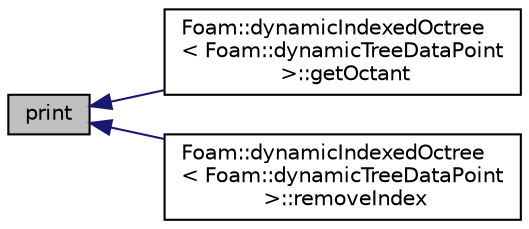 digraph "print"
{
  bgcolor="transparent";
  edge [fontname="Helvetica",fontsize="10",labelfontname="Helvetica",labelfontsize="10"];
  node [fontname="Helvetica",fontsize="10",shape=record];
  rankdir="LR";
  Node90 [label="print",height=0.2,width=0.4,color="black", fillcolor="grey75", style="filled", fontcolor="black"];
  Node90 -> Node91 [dir="back",color="midnightblue",fontsize="10",style="solid",fontname="Helvetica"];
  Node91 [label="Foam::dynamicIndexedOctree\l\< Foam::dynamicTreeDataPoint\l \>::getOctant",height=0.2,width=0.4,color="black",URL="$a26745.html#a36994951ee6485ae76d974d51f6fc871"];
  Node90 -> Node92 [dir="back",color="midnightblue",fontsize="10",style="solid",fontname="Helvetica"];
  Node92 [label="Foam::dynamicIndexedOctree\l\< Foam::dynamicTreeDataPoint\l \>::removeIndex",height=0.2,width=0.4,color="black",URL="$a26745.html#a60abf08de416a5775d9b14e3e0cb118a"];
}
